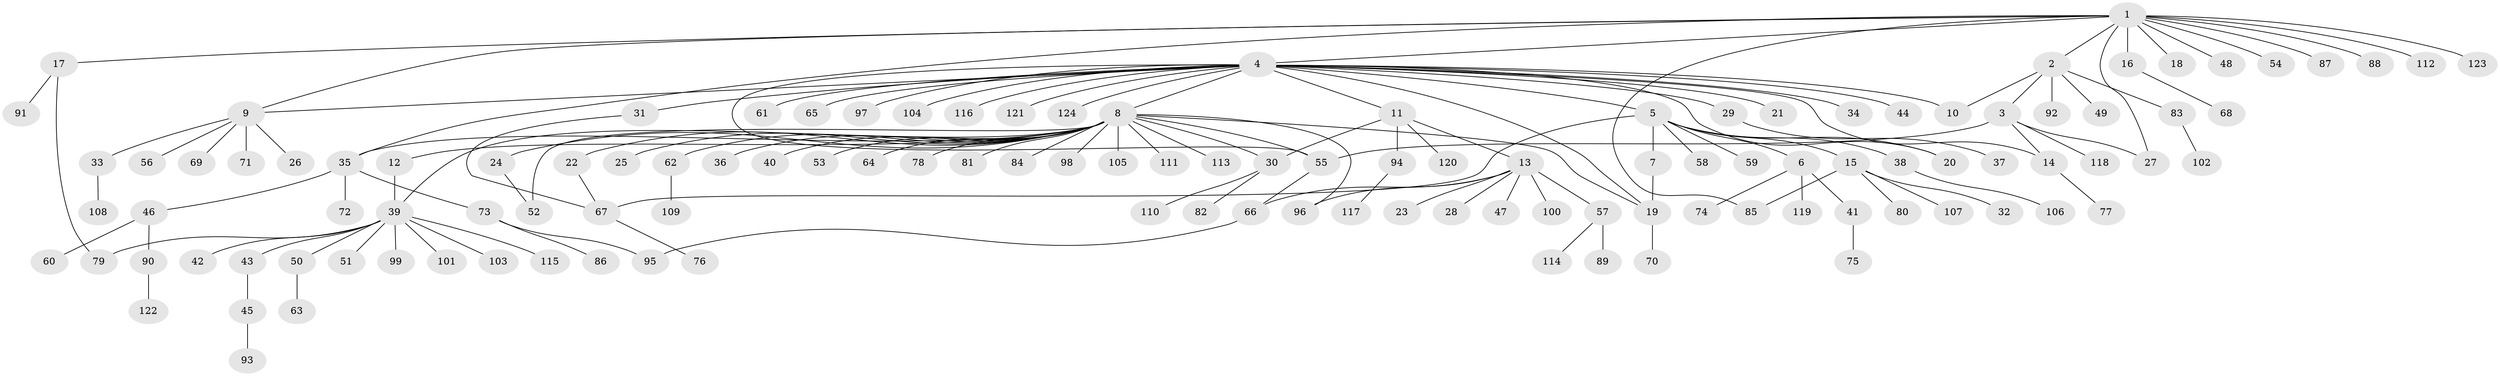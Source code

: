 // Generated by graph-tools (version 1.1) at 2025/11/02/27/25 16:11:11]
// undirected, 124 vertices, 143 edges
graph export_dot {
graph [start="1"]
  node [color=gray90,style=filled];
  1;
  2;
  3;
  4;
  5;
  6;
  7;
  8;
  9;
  10;
  11;
  12;
  13;
  14;
  15;
  16;
  17;
  18;
  19;
  20;
  21;
  22;
  23;
  24;
  25;
  26;
  27;
  28;
  29;
  30;
  31;
  32;
  33;
  34;
  35;
  36;
  37;
  38;
  39;
  40;
  41;
  42;
  43;
  44;
  45;
  46;
  47;
  48;
  49;
  50;
  51;
  52;
  53;
  54;
  55;
  56;
  57;
  58;
  59;
  60;
  61;
  62;
  63;
  64;
  65;
  66;
  67;
  68;
  69;
  70;
  71;
  72;
  73;
  74;
  75;
  76;
  77;
  78;
  79;
  80;
  81;
  82;
  83;
  84;
  85;
  86;
  87;
  88;
  89;
  90;
  91;
  92;
  93;
  94;
  95;
  96;
  97;
  98;
  99;
  100;
  101;
  102;
  103;
  104;
  105;
  106;
  107;
  108;
  109;
  110;
  111;
  112;
  113;
  114;
  115;
  116;
  117;
  118;
  119;
  120;
  121;
  122;
  123;
  124;
  1 -- 2;
  1 -- 4;
  1 -- 9;
  1 -- 16;
  1 -- 17;
  1 -- 18;
  1 -- 27;
  1 -- 35;
  1 -- 48;
  1 -- 54;
  1 -- 85;
  1 -- 87;
  1 -- 88;
  1 -- 112;
  1 -- 123;
  2 -- 3;
  2 -- 10;
  2 -- 49;
  2 -- 83;
  2 -- 92;
  3 -- 14;
  3 -- 27;
  3 -- 55;
  3 -- 118;
  4 -- 5;
  4 -- 8;
  4 -- 9;
  4 -- 10;
  4 -- 11;
  4 -- 14;
  4 -- 19;
  4 -- 20;
  4 -- 21;
  4 -- 29;
  4 -- 31;
  4 -- 34;
  4 -- 44;
  4 -- 55;
  4 -- 61;
  4 -- 65;
  4 -- 97;
  4 -- 104;
  4 -- 116;
  4 -- 121;
  4 -- 124;
  5 -- 6;
  5 -- 7;
  5 -- 15;
  5 -- 20;
  5 -- 38;
  5 -- 58;
  5 -- 59;
  5 -- 67;
  6 -- 41;
  6 -- 74;
  6 -- 119;
  7 -- 19;
  8 -- 12;
  8 -- 19;
  8 -- 22;
  8 -- 24;
  8 -- 25;
  8 -- 30;
  8 -- 35;
  8 -- 36;
  8 -- 39;
  8 -- 40;
  8 -- 52;
  8 -- 53;
  8 -- 55;
  8 -- 62;
  8 -- 64;
  8 -- 78;
  8 -- 81;
  8 -- 84;
  8 -- 96;
  8 -- 98;
  8 -- 105;
  8 -- 111;
  8 -- 113;
  9 -- 26;
  9 -- 33;
  9 -- 56;
  9 -- 69;
  9 -- 71;
  11 -- 13;
  11 -- 30;
  11 -- 94;
  11 -- 120;
  12 -- 39;
  13 -- 23;
  13 -- 28;
  13 -- 47;
  13 -- 57;
  13 -- 66;
  13 -- 96;
  13 -- 100;
  14 -- 77;
  15 -- 32;
  15 -- 80;
  15 -- 85;
  15 -- 107;
  16 -- 68;
  17 -- 79;
  17 -- 91;
  19 -- 70;
  22 -- 67;
  24 -- 52;
  29 -- 37;
  30 -- 82;
  30 -- 110;
  31 -- 67;
  33 -- 108;
  35 -- 46;
  35 -- 72;
  35 -- 73;
  38 -- 106;
  39 -- 42;
  39 -- 43;
  39 -- 50;
  39 -- 51;
  39 -- 79;
  39 -- 99;
  39 -- 101;
  39 -- 103;
  39 -- 115;
  41 -- 75;
  43 -- 45;
  45 -- 93;
  46 -- 60;
  46 -- 90;
  50 -- 63;
  55 -- 66;
  57 -- 89;
  57 -- 114;
  62 -- 109;
  66 -- 95;
  67 -- 76;
  73 -- 86;
  73 -- 95;
  83 -- 102;
  90 -- 122;
  94 -- 117;
}
